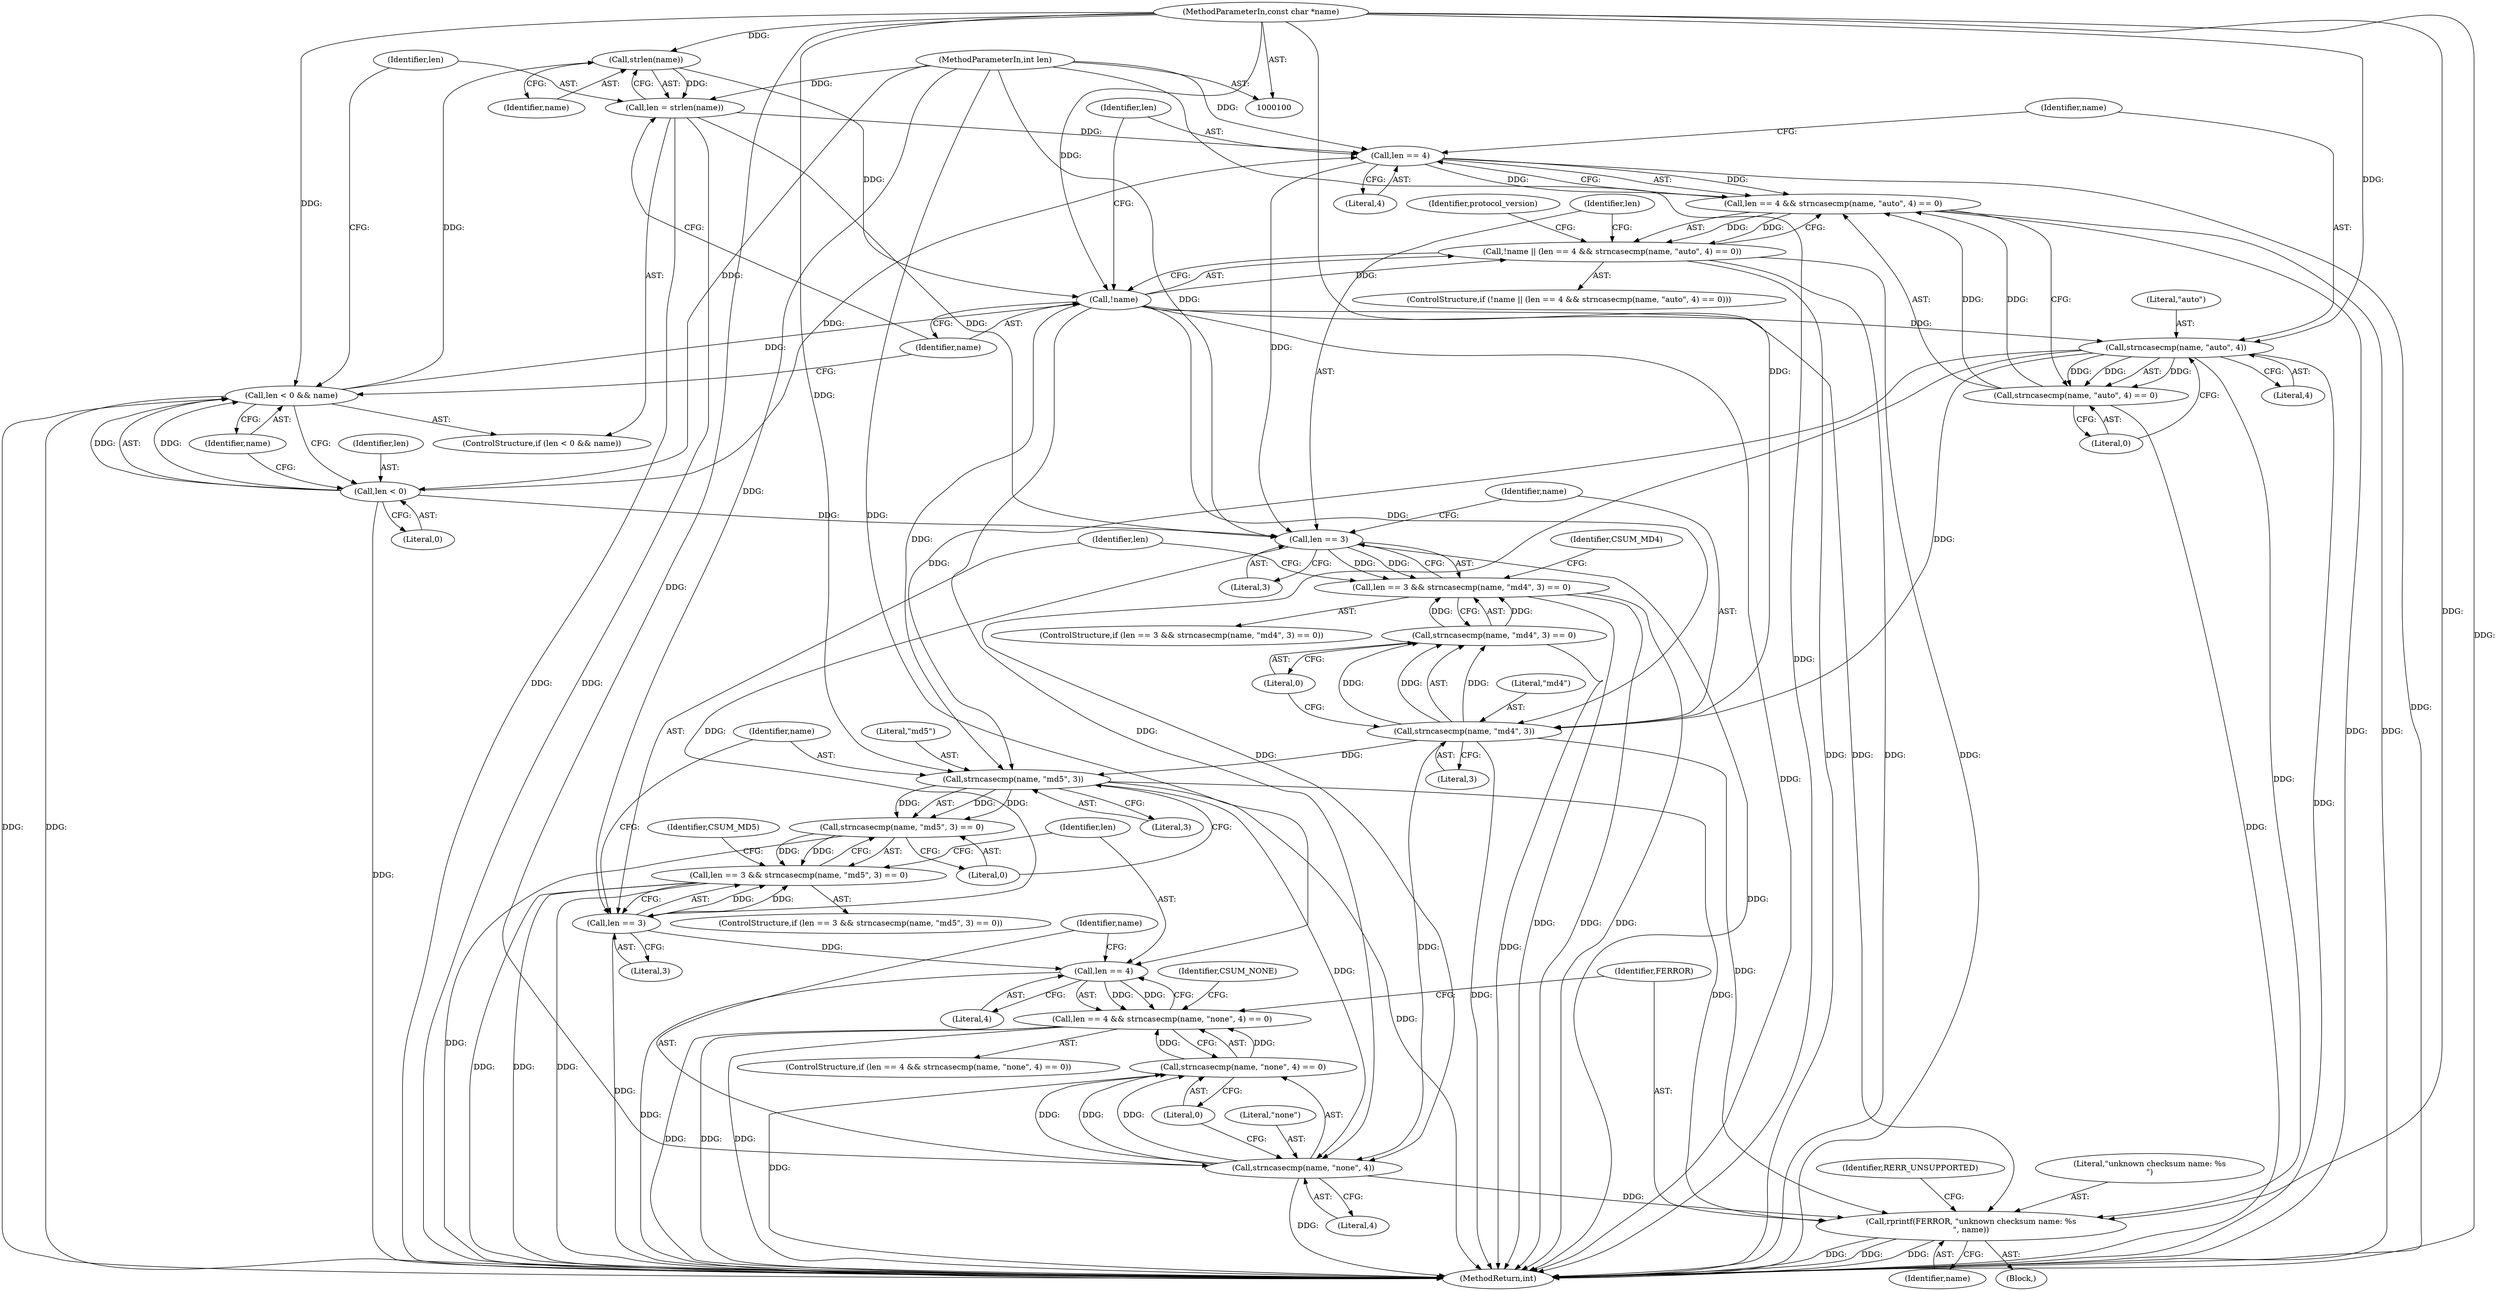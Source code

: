 digraph "0_samba_7b8a4ecd6ff9cdf4e5d3850ebf822f1e989255b3_2@API" {
"1000112" [label="(Call,strlen(name))"];
"1000105" [label="(Call,len < 0 && name)"];
"1000106" [label="(Call,len < 0)"];
"1000102" [label="(MethodParameterIn,int len)"];
"1000101" [label="(MethodParameterIn,const char *name)"];
"1000110" [label="(Call,len = strlen(name))"];
"1000119" [label="(Call,len == 4)"];
"1000118" [label="(Call,len == 4 && strncasecmp(name, \"auto\", 4) == 0)"];
"1000115" [label="(Call,!name || (len == 4 && strncasecmp(name, \"auto\", 4) == 0))"];
"1000151" [label="(Call,len == 3)"];
"1000150" [label="(Call,len == 3 && strncasecmp(name, \"md4\", 3) == 0)"];
"1000164" [label="(Call,len == 3)"];
"1000163" [label="(Call,len == 3 && strncasecmp(name, \"md5\", 3) == 0)"];
"1000177" [label="(Call,len == 4)"];
"1000176" [label="(Call,len == 4 && strncasecmp(name, \"none\", 4) == 0)"];
"1000116" [label="(Call,!name)"];
"1000123" [label="(Call,strncasecmp(name, \"auto\", 4))"];
"1000122" [label="(Call,strncasecmp(name, \"auto\", 4) == 0)"];
"1000155" [label="(Call,strncasecmp(name, \"md4\", 3))"];
"1000154" [label="(Call,strncasecmp(name, \"md4\", 3) == 0)"];
"1000168" [label="(Call,strncasecmp(name, \"md5\", 3))"];
"1000167" [label="(Call,strncasecmp(name, \"md5\", 3) == 0)"];
"1000181" [label="(Call,strncasecmp(name, \"none\", 4))"];
"1000180" [label="(Call,strncasecmp(name, \"none\", 4) == 0)"];
"1000188" [label="(Call,rprintf(FERROR, \"unknown checksum name: %s\n\", name))"];
"1000121" [label="(Literal,4)"];
"1000193" [label="(Identifier,RERR_UNSUPPORTED)"];
"1000104" [label="(ControlStructure,if (len < 0 && name))"];
"1000153" [label="(Literal,3)"];
"1000110" [label="(Call,len = strlen(name))"];
"1000126" [label="(Literal,4)"];
"1000185" [label="(Literal,0)"];
"1000157" [label="(Literal,\"md4\")"];
"1000151" [label="(Call,len == 3)"];
"1000187" [label="(Identifier,CSUM_NONE)"];
"1000124" [label="(Identifier,name)"];
"1000179" [label="(Literal,4)"];
"1000107" [label="(Identifier,len)"];
"1000172" [label="(Literal,0)"];
"1000158" [label="(Literal,3)"];
"1000183" [label="(Literal,\"none\")"];
"1000114" [label="(ControlStructure,if (!name || (len == 4 && strncasecmp(name, \"auto\", 4) == 0)))"];
"1000113" [label="(Identifier,name)"];
"1000178" [label="(Identifier,len)"];
"1000177" [label="(Call,len == 4)"];
"1000112" [label="(Call,strlen(name))"];
"1000106" [label="(Call,len < 0)"];
"1000105" [label="(Call,len < 0 && name)"];
"1000164" [label="(Call,len == 3)"];
"1000168" [label="(Call,strncasecmp(name, \"md5\", 3))"];
"1000115" [label="(Call,!name || (len == 4 && strncasecmp(name, \"auto\", 4) == 0))"];
"1000162" [label="(ControlStructure,if (len == 3 && strncasecmp(name, \"md5\", 3) == 0))"];
"1000180" [label="(Call,strncasecmp(name, \"none\", 4) == 0)"];
"1000171" [label="(Literal,3)"];
"1000103" [label="(Block,)"];
"1000169" [label="(Identifier,name)"];
"1000194" [label="(MethodReturn,int)"];
"1000116" [label="(Call,!name)"];
"1000122" [label="(Call,strncasecmp(name, \"auto\", 4) == 0)"];
"1000131" [label="(Identifier,protocol_version)"];
"1000176" [label="(Call,len == 4 && strncasecmp(name, \"none\", 4) == 0)"];
"1000101" [label="(MethodParameterIn,const char *name)"];
"1000161" [label="(Identifier,CSUM_MD4)"];
"1000175" [label="(ControlStructure,if (len == 4 && strncasecmp(name, \"none\", 4) == 0))"];
"1000118" [label="(Call,len == 4 && strncasecmp(name, \"auto\", 4) == 0)"];
"1000150" [label="(Call,len == 3 && strncasecmp(name, \"md4\", 3) == 0)"];
"1000156" [label="(Identifier,name)"];
"1000190" [label="(Literal,\"unknown checksum name: %s\n\")"];
"1000111" [label="(Identifier,len)"];
"1000102" [label="(MethodParameterIn,int len)"];
"1000174" [label="(Identifier,CSUM_MD5)"];
"1000188" [label="(Call,rprintf(FERROR, \"unknown checksum name: %s\n\", name))"];
"1000181" [label="(Call,strncasecmp(name, \"none\", 4))"];
"1000119" [label="(Call,len == 4)"];
"1000149" [label="(ControlStructure,if (len == 3 && strncasecmp(name, \"md4\", 3) == 0))"];
"1000120" [label="(Identifier,len)"];
"1000159" [label="(Literal,0)"];
"1000184" [label="(Literal,4)"];
"1000117" [label="(Identifier,name)"];
"1000163" [label="(Call,len == 3 && strncasecmp(name, \"md5\", 3) == 0)"];
"1000109" [label="(Identifier,name)"];
"1000154" [label="(Call,strncasecmp(name, \"md4\", 3) == 0)"];
"1000155" [label="(Call,strncasecmp(name, \"md4\", 3))"];
"1000127" [label="(Literal,0)"];
"1000108" [label="(Literal,0)"];
"1000123" [label="(Call,strncasecmp(name, \"auto\", 4))"];
"1000152" [label="(Identifier,len)"];
"1000166" [label="(Literal,3)"];
"1000182" [label="(Identifier,name)"];
"1000165" [label="(Identifier,len)"];
"1000189" [label="(Identifier,FERROR)"];
"1000125" [label="(Literal,\"auto\")"];
"1000191" [label="(Identifier,name)"];
"1000170" [label="(Literal,\"md5\")"];
"1000167" [label="(Call,strncasecmp(name, \"md5\", 3) == 0)"];
"1000112" -> "1000110"  [label="AST: "];
"1000112" -> "1000113"  [label="CFG: "];
"1000113" -> "1000112"  [label="AST: "];
"1000110" -> "1000112"  [label="CFG: "];
"1000112" -> "1000110"  [label="DDG: "];
"1000105" -> "1000112"  [label="DDG: "];
"1000101" -> "1000112"  [label="DDG: "];
"1000112" -> "1000116"  [label="DDG: "];
"1000105" -> "1000104"  [label="AST: "];
"1000105" -> "1000106"  [label="CFG: "];
"1000105" -> "1000109"  [label="CFG: "];
"1000106" -> "1000105"  [label="AST: "];
"1000109" -> "1000105"  [label="AST: "];
"1000111" -> "1000105"  [label="CFG: "];
"1000117" -> "1000105"  [label="CFG: "];
"1000105" -> "1000194"  [label="DDG: "];
"1000105" -> "1000194"  [label="DDG: "];
"1000106" -> "1000105"  [label="DDG: "];
"1000106" -> "1000105"  [label="DDG: "];
"1000101" -> "1000105"  [label="DDG: "];
"1000105" -> "1000116"  [label="DDG: "];
"1000106" -> "1000108"  [label="CFG: "];
"1000107" -> "1000106"  [label="AST: "];
"1000108" -> "1000106"  [label="AST: "];
"1000109" -> "1000106"  [label="CFG: "];
"1000106" -> "1000194"  [label="DDG: "];
"1000102" -> "1000106"  [label="DDG: "];
"1000106" -> "1000119"  [label="DDG: "];
"1000106" -> "1000151"  [label="DDG: "];
"1000102" -> "1000100"  [label="AST: "];
"1000102" -> "1000194"  [label="DDG: "];
"1000102" -> "1000110"  [label="DDG: "];
"1000102" -> "1000119"  [label="DDG: "];
"1000102" -> "1000151"  [label="DDG: "];
"1000102" -> "1000164"  [label="DDG: "];
"1000102" -> "1000177"  [label="DDG: "];
"1000101" -> "1000100"  [label="AST: "];
"1000101" -> "1000194"  [label="DDG: "];
"1000101" -> "1000116"  [label="DDG: "];
"1000101" -> "1000123"  [label="DDG: "];
"1000101" -> "1000155"  [label="DDG: "];
"1000101" -> "1000168"  [label="DDG: "];
"1000101" -> "1000181"  [label="DDG: "];
"1000101" -> "1000188"  [label="DDG: "];
"1000110" -> "1000104"  [label="AST: "];
"1000111" -> "1000110"  [label="AST: "];
"1000117" -> "1000110"  [label="CFG: "];
"1000110" -> "1000194"  [label="DDG: "];
"1000110" -> "1000194"  [label="DDG: "];
"1000110" -> "1000119"  [label="DDG: "];
"1000110" -> "1000151"  [label="DDG: "];
"1000119" -> "1000118"  [label="AST: "];
"1000119" -> "1000121"  [label="CFG: "];
"1000120" -> "1000119"  [label="AST: "];
"1000121" -> "1000119"  [label="AST: "];
"1000124" -> "1000119"  [label="CFG: "];
"1000118" -> "1000119"  [label="CFG: "];
"1000119" -> "1000194"  [label="DDG: "];
"1000119" -> "1000118"  [label="DDG: "];
"1000119" -> "1000118"  [label="DDG: "];
"1000119" -> "1000151"  [label="DDG: "];
"1000118" -> "1000115"  [label="AST: "];
"1000118" -> "1000122"  [label="CFG: "];
"1000122" -> "1000118"  [label="AST: "];
"1000115" -> "1000118"  [label="CFG: "];
"1000118" -> "1000194"  [label="DDG: "];
"1000118" -> "1000194"  [label="DDG: "];
"1000118" -> "1000115"  [label="DDG: "];
"1000118" -> "1000115"  [label="DDG: "];
"1000122" -> "1000118"  [label="DDG: "];
"1000122" -> "1000118"  [label="DDG: "];
"1000115" -> "1000114"  [label="AST: "];
"1000115" -> "1000116"  [label="CFG: "];
"1000116" -> "1000115"  [label="AST: "];
"1000131" -> "1000115"  [label="CFG: "];
"1000152" -> "1000115"  [label="CFG: "];
"1000115" -> "1000194"  [label="DDG: "];
"1000115" -> "1000194"  [label="DDG: "];
"1000115" -> "1000194"  [label="DDG: "];
"1000116" -> "1000115"  [label="DDG: "];
"1000151" -> "1000150"  [label="AST: "];
"1000151" -> "1000153"  [label="CFG: "];
"1000152" -> "1000151"  [label="AST: "];
"1000153" -> "1000151"  [label="AST: "];
"1000156" -> "1000151"  [label="CFG: "];
"1000150" -> "1000151"  [label="CFG: "];
"1000151" -> "1000194"  [label="DDG: "];
"1000151" -> "1000150"  [label="DDG: "];
"1000151" -> "1000150"  [label="DDG: "];
"1000151" -> "1000164"  [label="DDG: "];
"1000150" -> "1000149"  [label="AST: "];
"1000150" -> "1000154"  [label="CFG: "];
"1000154" -> "1000150"  [label="AST: "];
"1000161" -> "1000150"  [label="CFG: "];
"1000165" -> "1000150"  [label="CFG: "];
"1000150" -> "1000194"  [label="DDG: "];
"1000150" -> "1000194"  [label="DDG: "];
"1000150" -> "1000194"  [label="DDG: "];
"1000154" -> "1000150"  [label="DDG: "];
"1000154" -> "1000150"  [label="DDG: "];
"1000164" -> "1000163"  [label="AST: "];
"1000164" -> "1000166"  [label="CFG: "];
"1000165" -> "1000164"  [label="AST: "];
"1000166" -> "1000164"  [label="AST: "];
"1000169" -> "1000164"  [label="CFG: "];
"1000163" -> "1000164"  [label="CFG: "];
"1000164" -> "1000194"  [label="DDG: "];
"1000164" -> "1000163"  [label="DDG: "];
"1000164" -> "1000163"  [label="DDG: "];
"1000164" -> "1000177"  [label="DDG: "];
"1000163" -> "1000162"  [label="AST: "];
"1000163" -> "1000167"  [label="CFG: "];
"1000167" -> "1000163"  [label="AST: "];
"1000174" -> "1000163"  [label="CFG: "];
"1000178" -> "1000163"  [label="CFG: "];
"1000163" -> "1000194"  [label="DDG: "];
"1000163" -> "1000194"  [label="DDG: "];
"1000163" -> "1000194"  [label="DDG: "];
"1000167" -> "1000163"  [label="DDG: "];
"1000167" -> "1000163"  [label="DDG: "];
"1000177" -> "1000176"  [label="AST: "];
"1000177" -> "1000179"  [label="CFG: "];
"1000178" -> "1000177"  [label="AST: "];
"1000179" -> "1000177"  [label="AST: "];
"1000182" -> "1000177"  [label="CFG: "];
"1000176" -> "1000177"  [label="CFG: "];
"1000177" -> "1000194"  [label="DDG: "];
"1000177" -> "1000176"  [label="DDG: "];
"1000177" -> "1000176"  [label="DDG: "];
"1000176" -> "1000175"  [label="AST: "];
"1000176" -> "1000180"  [label="CFG: "];
"1000180" -> "1000176"  [label="AST: "];
"1000187" -> "1000176"  [label="CFG: "];
"1000189" -> "1000176"  [label="CFG: "];
"1000176" -> "1000194"  [label="DDG: "];
"1000176" -> "1000194"  [label="DDG: "];
"1000176" -> "1000194"  [label="DDG: "];
"1000180" -> "1000176"  [label="DDG: "];
"1000180" -> "1000176"  [label="DDG: "];
"1000116" -> "1000117"  [label="CFG: "];
"1000117" -> "1000116"  [label="AST: "];
"1000120" -> "1000116"  [label="CFG: "];
"1000116" -> "1000194"  [label="DDG: "];
"1000116" -> "1000123"  [label="DDG: "];
"1000116" -> "1000155"  [label="DDG: "];
"1000116" -> "1000168"  [label="DDG: "];
"1000116" -> "1000181"  [label="DDG: "];
"1000116" -> "1000188"  [label="DDG: "];
"1000123" -> "1000122"  [label="AST: "];
"1000123" -> "1000126"  [label="CFG: "];
"1000124" -> "1000123"  [label="AST: "];
"1000125" -> "1000123"  [label="AST: "];
"1000126" -> "1000123"  [label="AST: "];
"1000127" -> "1000123"  [label="CFG: "];
"1000123" -> "1000194"  [label="DDG: "];
"1000123" -> "1000122"  [label="DDG: "];
"1000123" -> "1000122"  [label="DDG: "];
"1000123" -> "1000122"  [label="DDG: "];
"1000123" -> "1000155"  [label="DDG: "];
"1000123" -> "1000168"  [label="DDG: "];
"1000123" -> "1000181"  [label="DDG: "];
"1000123" -> "1000188"  [label="DDG: "];
"1000122" -> "1000127"  [label="CFG: "];
"1000127" -> "1000122"  [label="AST: "];
"1000122" -> "1000194"  [label="DDG: "];
"1000155" -> "1000154"  [label="AST: "];
"1000155" -> "1000158"  [label="CFG: "];
"1000156" -> "1000155"  [label="AST: "];
"1000157" -> "1000155"  [label="AST: "];
"1000158" -> "1000155"  [label="AST: "];
"1000159" -> "1000155"  [label="CFG: "];
"1000155" -> "1000194"  [label="DDG: "];
"1000155" -> "1000154"  [label="DDG: "];
"1000155" -> "1000154"  [label="DDG: "];
"1000155" -> "1000154"  [label="DDG: "];
"1000155" -> "1000168"  [label="DDG: "];
"1000155" -> "1000181"  [label="DDG: "];
"1000155" -> "1000188"  [label="DDG: "];
"1000154" -> "1000159"  [label="CFG: "];
"1000159" -> "1000154"  [label="AST: "];
"1000154" -> "1000194"  [label="DDG: "];
"1000168" -> "1000167"  [label="AST: "];
"1000168" -> "1000171"  [label="CFG: "];
"1000169" -> "1000168"  [label="AST: "];
"1000170" -> "1000168"  [label="AST: "];
"1000171" -> "1000168"  [label="AST: "];
"1000172" -> "1000168"  [label="CFG: "];
"1000168" -> "1000194"  [label="DDG: "];
"1000168" -> "1000167"  [label="DDG: "];
"1000168" -> "1000167"  [label="DDG: "];
"1000168" -> "1000167"  [label="DDG: "];
"1000168" -> "1000181"  [label="DDG: "];
"1000168" -> "1000188"  [label="DDG: "];
"1000167" -> "1000172"  [label="CFG: "];
"1000172" -> "1000167"  [label="AST: "];
"1000167" -> "1000194"  [label="DDG: "];
"1000181" -> "1000180"  [label="AST: "];
"1000181" -> "1000184"  [label="CFG: "];
"1000182" -> "1000181"  [label="AST: "];
"1000183" -> "1000181"  [label="AST: "];
"1000184" -> "1000181"  [label="AST: "];
"1000185" -> "1000181"  [label="CFG: "];
"1000181" -> "1000194"  [label="DDG: "];
"1000181" -> "1000180"  [label="DDG: "];
"1000181" -> "1000180"  [label="DDG: "];
"1000181" -> "1000180"  [label="DDG: "];
"1000181" -> "1000188"  [label="DDG: "];
"1000180" -> "1000185"  [label="CFG: "];
"1000185" -> "1000180"  [label="AST: "];
"1000180" -> "1000194"  [label="DDG: "];
"1000188" -> "1000103"  [label="AST: "];
"1000188" -> "1000191"  [label="CFG: "];
"1000189" -> "1000188"  [label="AST: "];
"1000190" -> "1000188"  [label="AST: "];
"1000191" -> "1000188"  [label="AST: "];
"1000193" -> "1000188"  [label="CFG: "];
"1000188" -> "1000194"  [label="DDG: "];
"1000188" -> "1000194"  [label="DDG: "];
"1000188" -> "1000194"  [label="DDG: "];
}
